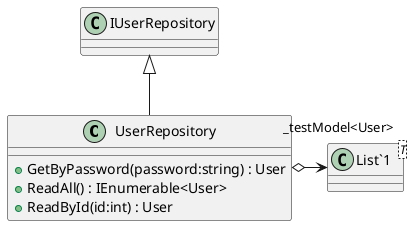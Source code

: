 @startuml
class UserRepository {
    + GetByPassword(password:string) : User
    + ReadAll() : IEnumerable<User>
    + ReadById(id:int) : User
}
class "List`1"<T> {
}
IUserRepository <|-- UserRepository
UserRepository o-> "_testModel<User>" "List`1"
@enduml
